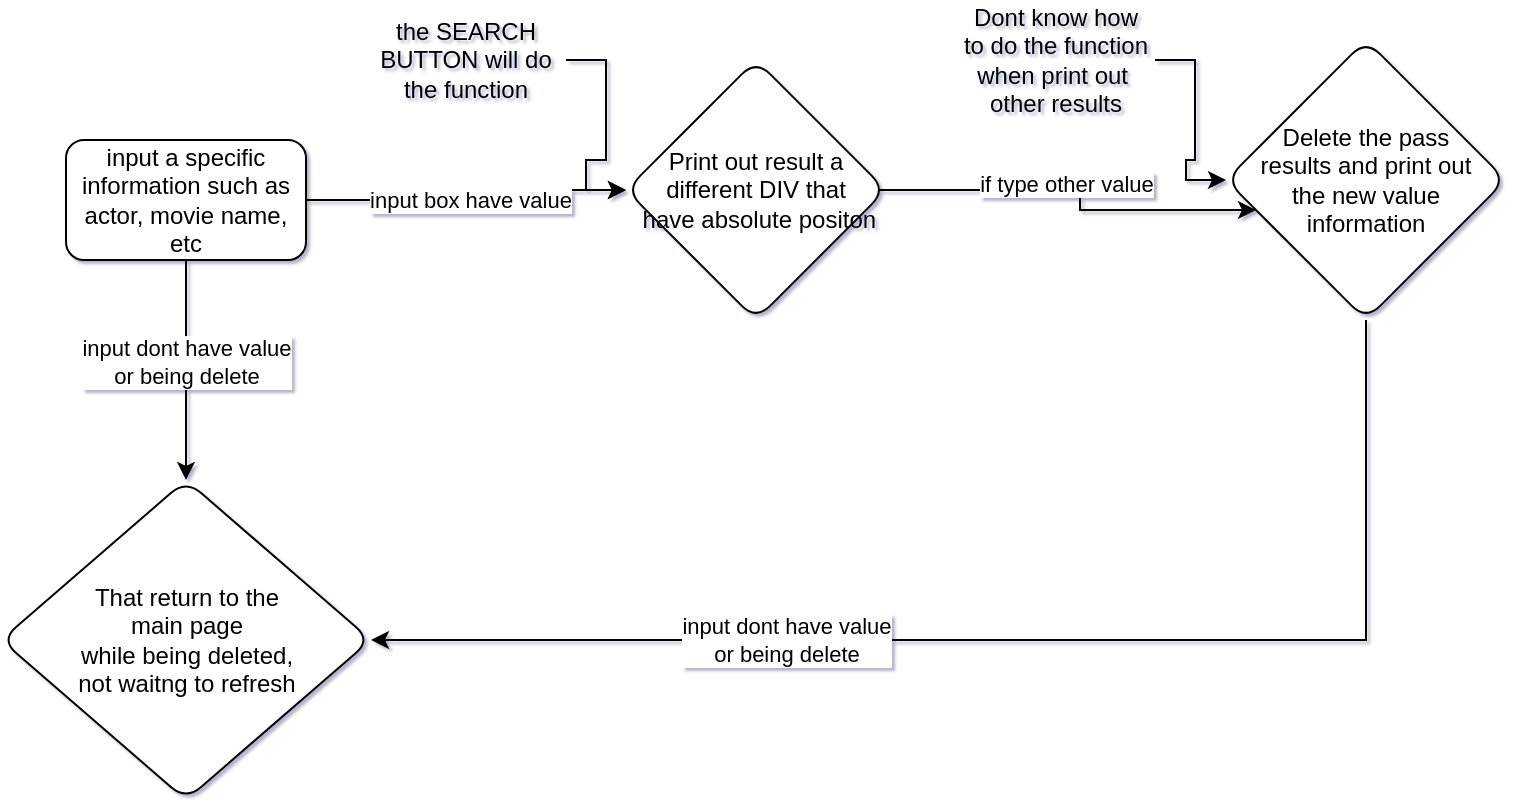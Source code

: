 <mxfile version="20.6.2" type="github">
  <diagram id="LnR_T90Fm_lnS41TUF-0" name="Trang-1">
    <mxGraphModel dx="868" dy="2114" grid="1" gridSize="10" guides="1" tooltips="1" connect="1" arrows="1" fold="1" page="1" pageScale="1" pageWidth="1169" pageHeight="1654" math="0" shadow="1">
      <root>
        <mxCell id="0" />
        <mxCell id="1" parent="0" />
        <mxCell id="9qei7Cd3KPcISgE0-e2v-3" value="" style="edgeStyle=orthogonalEdgeStyle;rounded=0;orthogonalLoop=1;jettySize=auto;html=1;" edge="1" parent="1" source="yd6zbgEs29mMNPtTrTdH-2" target="9qei7Cd3KPcISgE0-e2v-2">
          <mxGeometry relative="1" as="geometry">
            <Array as="points">
              <mxPoint x="240" y="10" />
              <mxPoint x="240" y="5" />
            </Array>
          </mxGeometry>
        </mxCell>
        <mxCell id="9qei7Cd3KPcISgE0-e2v-6" value="input box have value" style="edgeLabel;html=1;align=center;verticalAlign=middle;resizable=0;points=[];" vertex="1" connectable="0" parent="9qei7Cd3KPcISgE0-e2v-3">
          <mxGeometry x="-0.314" y="1" relative="1" as="geometry">
            <mxPoint x="25" y="1" as="offset" />
          </mxGeometry>
        </mxCell>
        <mxCell id="9qei7Cd3KPcISgE0-e2v-8" value="" style="edgeStyle=orthogonalEdgeStyle;rounded=0;orthogonalLoop=1;jettySize=auto;html=1;" edge="1" parent="1" source="yd6zbgEs29mMNPtTrTdH-2" target="9qei7Cd3KPcISgE0-e2v-7">
          <mxGeometry relative="1" as="geometry">
            <Array as="points">
              <mxPoint x="100" y="80" />
              <mxPoint x="100" y="80" />
            </Array>
          </mxGeometry>
        </mxCell>
        <mxCell id="9qei7Cd3KPcISgE0-e2v-9" value="input dont have value&lt;br&gt;or being delete" style="edgeLabel;html=1;align=center;verticalAlign=middle;resizable=0;points=[];" vertex="1" connectable="0" parent="9qei7Cd3KPcISgE0-e2v-8">
          <mxGeometry x="-0.246" y="-1" relative="1" as="geometry">
            <mxPoint x="1" y="9" as="offset" />
          </mxGeometry>
        </mxCell>
        <mxCell id="yd6zbgEs29mMNPtTrTdH-2" value="input a specific information such as actor, movie name, etc" style="rounded=1;whiteSpace=wrap;html=1;" parent="1" vertex="1">
          <mxGeometry x="40" y="-20" width="120" height="60" as="geometry" />
        </mxCell>
        <mxCell id="9qei7Cd3KPcISgE0-e2v-11" style="edgeStyle=orthogonalEdgeStyle;rounded=0;orthogonalLoop=1;jettySize=auto;html=1;" edge="1" parent="1" target="9qei7Cd3KPcISgE0-e2v-10">
          <mxGeometry relative="1" as="geometry">
            <mxPoint x="420.004" y="5" as="sourcePoint" />
            <mxPoint x="627.861" y="15" as="targetPoint" />
            <Array as="points">
              <mxPoint x="547" y="5" />
              <mxPoint x="547" y="15" />
            </Array>
          </mxGeometry>
        </mxCell>
        <mxCell id="9qei7Cd3KPcISgE0-e2v-12" value="if type other value" style="edgeLabel;html=1;align=center;verticalAlign=middle;resizable=0;points=[];" vertex="1" connectable="0" parent="9qei7Cd3KPcISgE0-e2v-11">
          <mxGeometry x="0.159" relative="1" as="geometry">
            <mxPoint x="-7" y="-7" as="offset" />
          </mxGeometry>
        </mxCell>
        <mxCell id="9qei7Cd3KPcISgE0-e2v-2" value="Print out result&amp;nbsp;a different DIV that&lt;br&gt;&amp;nbsp;have absolute positon" style="rhombus;whiteSpace=wrap;html=1;rounded=1;" vertex="1" parent="1">
          <mxGeometry x="320" y="-60" width="130" height="130" as="geometry" />
        </mxCell>
        <mxCell id="9qei7Cd3KPcISgE0-e2v-7" value="That return to the&lt;br&gt;main page&lt;br&gt;while being deleted,&lt;br&gt;not waitng to refresh" style="rhombus;whiteSpace=wrap;html=1;rounded=1;direction=south;" vertex="1" parent="1">
          <mxGeometry x="7.5" y="150" width="185" height="160" as="geometry" />
        </mxCell>
        <mxCell id="9qei7Cd3KPcISgE0-e2v-25" style="edgeStyle=orthogonalEdgeStyle;rounded=0;orthogonalLoop=1;jettySize=auto;html=1;entryX=0.5;entryY=0;entryDx=0;entryDy=0;" edge="1" parent="1" source="9qei7Cd3KPcISgE0-e2v-10" target="9qei7Cd3KPcISgE0-e2v-7">
          <mxGeometry relative="1" as="geometry">
            <Array as="points">
              <mxPoint x="690" y="230" />
            </Array>
          </mxGeometry>
        </mxCell>
        <mxCell id="9qei7Cd3KPcISgE0-e2v-27" value="input dont have value&lt;br&gt;or being delete" style="edgeLabel;html=1;align=center;verticalAlign=middle;resizable=0;points=[];" vertex="1" connectable="0" parent="9qei7Cd3KPcISgE0-e2v-25">
          <mxGeometry x="-0.897" y="-2" relative="1" as="geometry">
            <mxPoint x="-288" y="126" as="offset" />
          </mxGeometry>
        </mxCell>
        <mxCell id="9qei7Cd3KPcISgE0-e2v-10" value="Delete the pass&lt;br&gt;results and print out&lt;br&gt;the new value&lt;br&gt;information" style="rhombus;whiteSpace=wrap;html=1;rounded=1;" vertex="1" parent="1">
          <mxGeometry x="620" y="-70" width="140" height="140" as="geometry" />
        </mxCell>
        <mxCell id="9qei7Cd3KPcISgE0-e2v-22" style="edgeStyle=orthogonalEdgeStyle;rounded=0;orthogonalLoop=1;jettySize=auto;html=1;entryX=0;entryY=0.5;entryDx=0;entryDy=0;" edge="1" parent="1" source="9qei7Cd3KPcISgE0-e2v-21" target="9qei7Cd3KPcISgE0-e2v-2">
          <mxGeometry relative="1" as="geometry" />
        </mxCell>
        <mxCell id="9qei7Cd3KPcISgE0-e2v-21" value="the SEARCH BUTTON will do the function" style="text;html=1;strokeColor=none;fillColor=none;align=center;verticalAlign=middle;whiteSpace=wrap;rounded=0;" vertex="1" parent="1">
          <mxGeometry x="190" y="-90" width="100" height="60" as="geometry" />
        </mxCell>
        <mxCell id="9qei7Cd3KPcISgE0-e2v-24" style="edgeStyle=orthogonalEdgeStyle;rounded=0;orthogonalLoop=1;jettySize=auto;html=1;" edge="1" parent="1" source="9qei7Cd3KPcISgE0-e2v-23" target="9qei7Cd3KPcISgE0-e2v-10">
          <mxGeometry relative="1" as="geometry" />
        </mxCell>
        <mxCell id="9qei7Cd3KPcISgE0-e2v-23" value="Dont know how&lt;br&gt;to do the function&lt;br&gt;when print out&amp;nbsp;&lt;br&gt;other results" style="text;html=1;strokeColor=none;fillColor=none;align=center;verticalAlign=middle;whiteSpace=wrap;rounded=0;" vertex="1" parent="1">
          <mxGeometry x="484.5" y="-90" width="100" height="60" as="geometry" />
        </mxCell>
      </root>
    </mxGraphModel>
  </diagram>
</mxfile>
